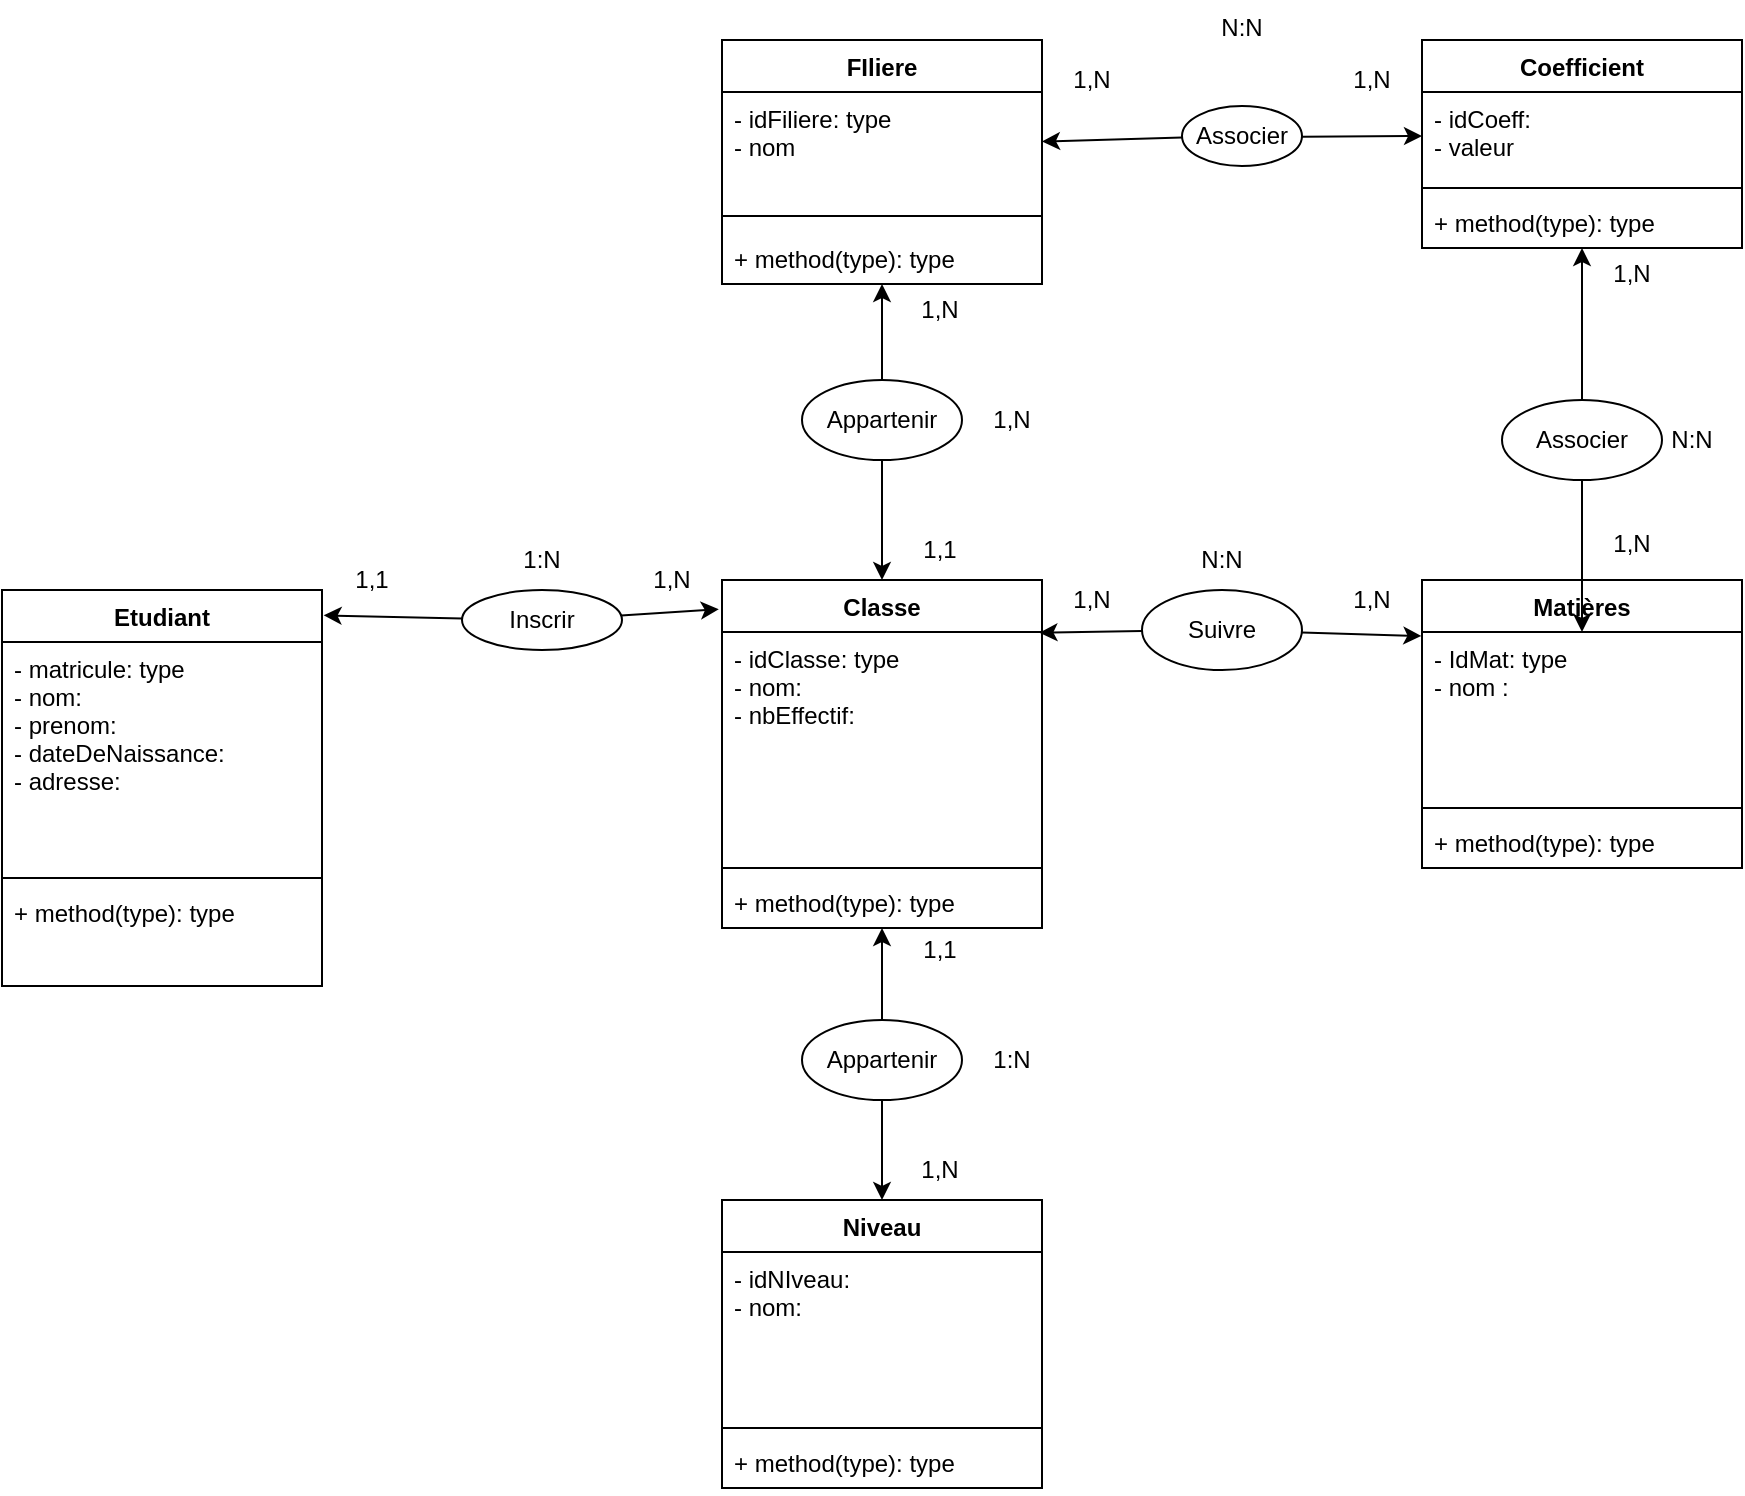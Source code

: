 <mxfile>
    <diagram id="NiiJ-Hc8hWRlbIZojZjN" name="MCD">
        <mxGraphModel dx="1135" dy="366" grid="1" gridSize="10" guides="1" tooltips="1" connect="1" arrows="1" fold="1" page="1" pageScale="1" pageWidth="1169" pageHeight="827" math="0" shadow="0">
            <root>
                <mxCell id="0"/>
                <mxCell id="1" parent="0"/>
                <mxCell id="2" value="" style="text;strokeColor=none;fillColor=none;align=left;verticalAlign=middle;spacingTop=-1;spacingLeft=4;spacingRight=4;rotatable=0;labelPosition=right;points=[];portConstraint=eastwest;" parent="1" vertex="1">
                    <mxGeometry x="580" y="470" width="20" height="14" as="geometry"/>
                </mxCell>
                <mxCell id="3" value="Etudiant" style="swimlane;fontStyle=1;align=center;verticalAlign=top;childLayout=stackLayout;horizontal=1;startSize=26;horizontalStack=0;resizeParent=1;resizeParentMax=0;resizeLast=0;collapsible=1;marginBottom=0;" parent="1" vertex="1">
                    <mxGeometry x="130" y="325" width="160" height="198" as="geometry">
                        <mxRectangle x="500" y="260" width="100" height="30" as="alternateBounds"/>
                    </mxGeometry>
                </mxCell>
                <mxCell id="4" value="- matricule: type&#10;- nom:&#10;- prenom:&#10;- dateDeNaissance:&#10;- adresse:" style="text;strokeColor=none;fillColor=none;align=left;verticalAlign=top;spacingLeft=4;spacingRight=4;overflow=hidden;rotatable=0;points=[[0,0.5],[1,0.5]];portConstraint=eastwest;" parent="3" vertex="1">
                    <mxGeometry y="26" width="160" height="114" as="geometry"/>
                </mxCell>
                <mxCell id="5" value="" style="line;strokeWidth=1;fillColor=none;align=left;verticalAlign=middle;spacingTop=-1;spacingLeft=3;spacingRight=3;rotatable=0;labelPosition=right;points=[];portConstraint=eastwest;strokeColor=inherit;" parent="3" vertex="1">
                    <mxGeometry y="140" width="160" height="8" as="geometry"/>
                </mxCell>
                <mxCell id="6" value="+ method(type): type" style="text;strokeColor=none;fillColor=none;align=left;verticalAlign=top;spacingLeft=4;spacingRight=4;overflow=hidden;rotatable=0;points=[[0,0.5],[1,0.5]];portConstraint=eastwest;" parent="3" vertex="1">
                    <mxGeometry y="148" width="160" height="50" as="geometry"/>
                </mxCell>
                <mxCell id="7" value="Classe" style="swimlane;fontStyle=1;align=center;verticalAlign=top;childLayout=stackLayout;horizontal=1;startSize=26;horizontalStack=0;resizeParent=1;resizeParentMax=0;resizeLast=0;collapsible=1;marginBottom=0;" parent="1" vertex="1">
                    <mxGeometry x="490" y="320" width="160" height="174" as="geometry"/>
                </mxCell>
                <mxCell id="8" value="- idClasse: type&#10;- nom:&#10;- nbEffectif:&#10;" style="text;strokeColor=none;fillColor=none;align=left;verticalAlign=top;spacingLeft=4;spacingRight=4;overflow=hidden;rotatable=0;points=[[0,0.5],[1,0.5]];portConstraint=eastwest;" parent="7" vertex="1">
                    <mxGeometry y="26" width="160" height="114" as="geometry"/>
                </mxCell>
                <mxCell id="9" value="" style="line;strokeWidth=1;fillColor=none;align=left;verticalAlign=middle;spacingTop=-1;spacingLeft=3;spacingRight=3;rotatable=0;labelPosition=right;points=[];portConstraint=eastwest;strokeColor=inherit;" parent="7" vertex="1">
                    <mxGeometry y="140" width="160" height="8" as="geometry"/>
                </mxCell>
                <mxCell id="10" value="+ method(type): type" style="text;strokeColor=none;fillColor=none;align=left;verticalAlign=top;spacingLeft=4;spacingRight=4;overflow=hidden;rotatable=0;points=[[0,0.5],[1,0.5]];portConstraint=eastwest;" parent="7" vertex="1">
                    <mxGeometry y="148" width="160" height="26" as="geometry"/>
                </mxCell>
                <mxCell id="11" value="Matières" style="swimlane;fontStyle=1;align=center;verticalAlign=top;childLayout=stackLayout;horizontal=1;startSize=26;horizontalStack=0;resizeParent=1;resizeParentMax=0;resizeLast=0;collapsible=1;marginBottom=0;" parent="1" vertex="1">
                    <mxGeometry x="840" y="320" width="160" height="144" as="geometry"/>
                </mxCell>
                <mxCell id="12" value="- IdMat: type&#10;- nom :&#10;" style="text;strokeColor=none;fillColor=none;align=left;verticalAlign=top;spacingLeft=4;spacingRight=4;overflow=hidden;rotatable=0;points=[[0,0.5],[1,0.5]];portConstraint=eastwest;" parent="11" vertex="1">
                    <mxGeometry y="26" width="160" height="84" as="geometry"/>
                </mxCell>
                <mxCell id="13" value="" style="line;strokeWidth=1;fillColor=none;align=left;verticalAlign=middle;spacingTop=-1;spacingLeft=3;spacingRight=3;rotatable=0;labelPosition=right;points=[];portConstraint=eastwest;strokeColor=inherit;" parent="11" vertex="1">
                    <mxGeometry y="110" width="160" height="8" as="geometry"/>
                </mxCell>
                <mxCell id="14" value="+ method(type): type" style="text;strokeColor=none;fillColor=none;align=left;verticalAlign=top;spacingLeft=4;spacingRight=4;overflow=hidden;rotatable=0;points=[[0,0.5],[1,0.5]];portConstraint=eastwest;" parent="11" vertex="1">
                    <mxGeometry y="118" width="160" height="26" as="geometry"/>
                </mxCell>
                <mxCell id="16" value="" style="edgeStyle=none;html=1;entryX=-0.01;entryY=0.084;entryDx=0;entryDy=0;entryPerimeter=0;" parent="1" source="15" target="7" edge="1">
                    <mxGeometry relative="1" as="geometry"/>
                </mxCell>
                <mxCell id="17" value="" style="edgeStyle=none;html=1;entryX=1.005;entryY=0.064;entryDx=0;entryDy=0;entryPerimeter=0;" parent="1" source="15" target="3" edge="1">
                    <mxGeometry relative="1" as="geometry"/>
                </mxCell>
                <mxCell id="15" value="Inscrir" style="ellipse;whiteSpace=wrap;html=1;" parent="1" vertex="1">
                    <mxGeometry x="360" y="325" width="80" height="30" as="geometry"/>
                </mxCell>
                <mxCell id="19" value="" style="edgeStyle=none;html=1;entryX=-0.002;entryY=0.024;entryDx=0;entryDy=0;entryPerimeter=0;" parent="1" source="18" target="12" edge="1">
                    <mxGeometry relative="1" as="geometry"/>
                </mxCell>
                <mxCell id="20" value="" style="edgeStyle=none;html=1;entryX=0.992;entryY=0.003;entryDx=0;entryDy=0;entryPerimeter=0;" parent="1" source="18" target="8" edge="1">
                    <mxGeometry relative="1" as="geometry"/>
                </mxCell>
                <mxCell id="18" value="Suivre" style="ellipse;whiteSpace=wrap;html=1;" parent="1" vertex="1">
                    <mxGeometry x="700" y="325" width="80" height="40" as="geometry"/>
                </mxCell>
                <mxCell id="26" value="FIliere" style="swimlane;fontStyle=1;align=center;verticalAlign=top;childLayout=stackLayout;horizontal=1;startSize=26;horizontalStack=0;resizeParent=1;resizeParentMax=0;resizeLast=0;collapsible=1;marginBottom=0;" parent="1" vertex="1">
                    <mxGeometry x="490" y="50" width="160" height="122" as="geometry"/>
                </mxCell>
                <mxCell id="27" value="- idFiliere: type&#10;- nom" style="text;strokeColor=none;fillColor=none;align=left;verticalAlign=top;spacingLeft=4;spacingRight=4;overflow=hidden;rotatable=0;points=[[0,0.5],[1,0.5]];portConstraint=eastwest;" parent="26" vertex="1">
                    <mxGeometry y="26" width="160" height="54" as="geometry"/>
                </mxCell>
                <mxCell id="28" value="" style="line;strokeWidth=1;fillColor=none;align=left;verticalAlign=middle;spacingTop=-1;spacingLeft=3;spacingRight=3;rotatable=0;labelPosition=right;points=[];portConstraint=eastwest;strokeColor=inherit;" parent="26" vertex="1">
                    <mxGeometry y="80" width="160" height="16" as="geometry"/>
                </mxCell>
                <mxCell id="29" value="+ method(type): type" style="text;strokeColor=none;fillColor=none;align=left;verticalAlign=top;spacingLeft=4;spacingRight=4;overflow=hidden;rotatable=0;points=[[0,0.5],[1,0.5]];portConstraint=eastwest;" parent="26" vertex="1">
                    <mxGeometry y="96" width="160" height="26" as="geometry"/>
                </mxCell>
                <mxCell id="31" value="" style="edgeStyle=none;html=1;" parent="1" source="30" target="29" edge="1">
                    <mxGeometry relative="1" as="geometry"/>
                </mxCell>
                <mxCell id="32" value="" style="edgeStyle=none;html=1;" parent="1" source="30" edge="1">
                    <mxGeometry relative="1" as="geometry">
                        <mxPoint x="570" y="320" as="targetPoint"/>
                    </mxGeometry>
                </mxCell>
                <mxCell id="30" value="Appartenir" style="ellipse;whiteSpace=wrap;html=1;" parent="1" vertex="1">
                    <mxGeometry x="530" y="220" width="80" height="40" as="geometry"/>
                </mxCell>
                <mxCell id="33" value="Niveau" style="swimlane;fontStyle=1;align=center;verticalAlign=top;childLayout=stackLayout;horizontal=1;startSize=26;horizontalStack=0;resizeParent=1;resizeParentMax=0;resizeLast=0;collapsible=1;marginBottom=0;" parent="1" vertex="1">
                    <mxGeometry x="490" y="630" width="160" height="144" as="geometry"/>
                </mxCell>
                <mxCell id="34" value="- idNIveau:&#10;- nom:" style="text;strokeColor=none;fillColor=none;align=left;verticalAlign=top;spacingLeft=4;spacingRight=4;overflow=hidden;rotatable=0;points=[[0,0.5],[1,0.5]];portConstraint=eastwest;" parent="33" vertex="1">
                    <mxGeometry y="26" width="160" height="84" as="geometry"/>
                </mxCell>
                <mxCell id="35" value="" style="line;strokeWidth=1;fillColor=none;align=left;verticalAlign=middle;spacingTop=-1;spacingLeft=3;spacingRight=3;rotatable=0;labelPosition=right;points=[];portConstraint=eastwest;strokeColor=inherit;" parent="33" vertex="1">
                    <mxGeometry y="110" width="160" height="8" as="geometry"/>
                </mxCell>
                <mxCell id="36" value="+ method(type): type" style="text;strokeColor=none;fillColor=none;align=left;verticalAlign=top;spacingLeft=4;spacingRight=4;overflow=hidden;rotatable=0;points=[[0,0.5],[1,0.5]];portConstraint=eastwest;" parent="33" vertex="1">
                    <mxGeometry y="118" width="160" height="26" as="geometry"/>
                </mxCell>
                <mxCell id="38" value="" style="edgeStyle=none;html=1;" parent="1" source="37" target="10" edge="1">
                    <mxGeometry relative="1" as="geometry"/>
                </mxCell>
                <mxCell id="39" value="" style="edgeStyle=none;html=1;" parent="1" source="37" edge="1">
                    <mxGeometry relative="1" as="geometry">
                        <mxPoint x="570" y="630" as="targetPoint"/>
                    </mxGeometry>
                </mxCell>
                <mxCell id="37" value="Appartenir" style="ellipse;whiteSpace=wrap;html=1;" parent="1" vertex="1">
                    <mxGeometry x="530" y="540" width="80" height="40" as="geometry"/>
                </mxCell>
                <mxCell id="44" value="1,1" style="text;strokeColor=none;align=center;fillColor=none;html=1;verticalAlign=middle;whiteSpace=wrap;rounded=0;" parent="1" vertex="1">
                    <mxGeometry x="300" y="315" width="30" height="10" as="geometry"/>
                </mxCell>
                <mxCell id="45" value="1,N" style="text;strokeColor=none;align=center;fillColor=none;html=1;verticalAlign=middle;whiteSpace=wrap;rounded=0;" parent="1" vertex="1">
                    <mxGeometry x="450" y="315" width="30" height="10" as="geometry"/>
                </mxCell>
                <mxCell id="46" value="1,N" style="text;strokeColor=none;align=center;fillColor=none;html=1;verticalAlign=middle;whiteSpace=wrap;rounded=0;" parent="1" vertex="1">
                    <mxGeometry x="660" y="325" width="30" height="10" as="geometry"/>
                </mxCell>
                <mxCell id="47" value="1,N" style="text;strokeColor=none;align=center;fillColor=none;html=1;verticalAlign=middle;whiteSpace=wrap;rounded=0;" parent="1" vertex="1">
                    <mxGeometry x="800" y="325" width="30" height="10" as="geometry"/>
                </mxCell>
                <mxCell id="48" value="1,1" style="text;strokeColor=none;align=center;fillColor=none;html=1;verticalAlign=middle;whiteSpace=wrap;rounded=0;" parent="1" vertex="1">
                    <mxGeometry x="584" y="500" width="30" height="10" as="geometry"/>
                </mxCell>
                <mxCell id="49" value="1,N" style="text;strokeColor=none;align=center;fillColor=none;html=1;verticalAlign=middle;whiteSpace=wrap;rounded=0;" parent="1" vertex="1">
                    <mxGeometry x="584" y="610" width="30" height="10" as="geometry"/>
                </mxCell>
                <mxCell id="50" value="1,1" style="text;strokeColor=none;align=center;fillColor=none;html=1;verticalAlign=middle;whiteSpace=wrap;rounded=0;" parent="1" vertex="1">
                    <mxGeometry x="584" y="300" width="30" height="10" as="geometry"/>
                </mxCell>
                <mxCell id="51" value="1,N" style="text;strokeColor=none;align=center;fillColor=none;html=1;verticalAlign=middle;whiteSpace=wrap;rounded=0;" parent="1" vertex="1">
                    <mxGeometry x="584" y="180" width="30" height="10" as="geometry"/>
                </mxCell>
                <mxCell id="52" value="1:N" style="text;strokeColor=none;align=center;fillColor=none;html=1;verticalAlign=middle;whiteSpace=wrap;rounded=0;" parent="1" vertex="1">
                    <mxGeometry x="385" y="305" width="30" height="10" as="geometry"/>
                </mxCell>
                <mxCell id="53" value="1,N" style="text;strokeColor=none;align=center;fillColor=none;html=1;verticalAlign=middle;whiteSpace=wrap;rounded=0;" parent="1" vertex="1">
                    <mxGeometry x="620" y="235" width="30" height="10" as="geometry"/>
                </mxCell>
                <mxCell id="54" value="N:N" style="text;strokeColor=none;align=center;fillColor=none;html=1;verticalAlign=middle;whiteSpace=wrap;rounded=0;" parent="1" vertex="1">
                    <mxGeometry x="725" y="305" width="30" height="10" as="geometry"/>
                </mxCell>
                <mxCell id="55" value="1:N" style="text;strokeColor=none;align=center;fillColor=none;html=1;verticalAlign=middle;whiteSpace=wrap;rounded=0;" parent="1" vertex="1">
                    <mxGeometry x="620" y="555" width="30" height="10" as="geometry"/>
                </mxCell>
                <mxCell id="56" value="Coefficient" style="swimlane;fontStyle=1;align=center;verticalAlign=top;childLayout=stackLayout;horizontal=1;startSize=26;horizontalStack=0;resizeParent=1;resizeParentMax=0;resizeLast=0;collapsible=1;marginBottom=0;" parent="1" vertex="1">
                    <mxGeometry x="840" y="50" width="160" height="104" as="geometry"/>
                </mxCell>
                <mxCell id="57" value="- idCoeff:&#10;- valeur" style="text;strokeColor=none;fillColor=none;align=left;verticalAlign=top;spacingLeft=4;spacingRight=4;overflow=hidden;rotatable=0;points=[[0,0.5],[1,0.5]];portConstraint=eastwest;" parent="56" vertex="1">
                    <mxGeometry y="26" width="160" height="44" as="geometry"/>
                </mxCell>
                <mxCell id="58" value="" style="line;strokeWidth=1;fillColor=none;align=left;verticalAlign=middle;spacingTop=-1;spacingLeft=3;spacingRight=3;rotatable=0;labelPosition=right;points=[];portConstraint=eastwest;strokeColor=inherit;" parent="56" vertex="1">
                    <mxGeometry y="70" width="160" height="8" as="geometry"/>
                </mxCell>
                <mxCell id="59" value="+ method(type): type" style="text;strokeColor=none;fillColor=none;align=left;verticalAlign=top;spacingLeft=4;spacingRight=4;overflow=hidden;rotatable=0;points=[[0,0.5],[1,0.5]];portConstraint=eastwest;" parent="56" vertex="1">
                    <mxGeometry y="78" width="160" height="26" as="geometry"/>
                </mxCell>
                <mxCell id="61" value="" style="edgeStyle=none;html=1;" parent="1" source="60" target="59" edge="1">
                    <mxGeometry relative="1" as="geometry"/>
                </mxCell>
                <mxCell id="62" value="" style="edgeStyle=none;html=1;" parent="1" source="60" target="12" edge="1">
                    <mxGeometry relative="1" as="geometry"/>
                </mxCell>
                <mxCell id="60" value="Associer" style="ellipse;whiteSpace=wrap;html=1;" parent="1" vertex="1">
                    <mxGeometry x="880" y="230" width="80" height="40" as="geometry"/>
                </mxCell>
                <mxCell id="63" value="1,N" style="text;strokeColor=none;align=center;fillColor=none;html=1;verticalAlign=middle;whiteSpace=wrap;rounded=0;" parent="1" vertex="1">
                    <mxGeometry x="930" y="288.75" width="30" height="26.25" as="geometry"/>
                </mxCell>
                <mxCell id="64" value="1,N" style="text;strokeColor=none;align=center;fillColor=none;html=1;verticalAlign=middle;whiteSpace=wrap;rounded=0;" parent="1" vertex="1">
                    <mxGeometry x="930" y="153.75" width="30" height="26.25" as="geometry"/>
                </mxCell>
                <mxCell id="65" value="N:N" style="text;strokeColor=none;align=center;fillColor=none;html=1;verticalAlign=middle;whiteSpace=wrap;rounded=0;" parent="1" vertex="1">
                    <mxGeometry x="960" y="236.88" width="30" height="26.25" as="geometry"/>
                </mxCell>
                <mxCell id="67" value="" style="edgeStyle=none;html=1;" parent="1" source="66" target="57" edge="1">
                    <mxGeometry relative="1" as="geometry"/>
                </mxCell>
                <mxCell id="68" value="" style="edgeStyle=none;html=1;" parent="1" source="66" target="27" edge="1">
                    <mxGeometry relative="1" as="geometry"/>
                </mxCell>
                <mxCell id="66" value="Associer" style="ellipse;whiteSpace=wrap;html=1;" parent="1" vertex="1">
                    <mxGeometry x="720" y="83" width="60" height="30" as="geometry"/>
                </mxCell>
                <mxCell id="69" value="1,N" style="text;strokeColor=none;align=center;fillColor=none;html=1;verticalAlign=middle;whiteSpace=wrap;rounded=0;" parent="1" vertex="1">
                    <mxGeometry x="660" y="56.75" width="30" height="26.25" as="geometry"/>
                </mxCell>
                <mxCell id="70" value="1,N" style="text;strokeColor=none;align=center;fillColor=none;html=1;verticalAlign=middle;whiteSpace=wrap;rounded=0;" parent="1" vertex="1">
                    <mxGeometry x="800" y="56.75" width="30" height="26.25" as="geometry"/>
                </mxCell>
                <mxCell id="71" value="N:N" style="text;strokeColor=none;align=center;fillColor=none;html=1;verticalAlign=middle;whiteSpace=wrap;rounded=0;" parent="1" vertex="1">
                    <mxGeometry x="735" y="30.5" width="30" height="26.25" as="geometry"/>
                </mxCell>
            </root>
        </mxGraphModel>
    </diagram>
    <diagram id="JtkX7e44OeQmSjrrfCTg" name="MLD">
        <mxGraphModel dx="1513" dy="488" grid="1" gridSize="10" guides="1" tooltips="1" connect="1" arrows="1" fold="1" page="1" pageScale="1" pageWidth="1169" pageHeight="827" math="0" shadow="0">
            <root>
                <mxCell id="0"/>
                <mxCell id="1" parent="0"/>
                <mxCell id="ZLi1St8xvzjrA9y3Jirt-5" value="Etudiant" style="swimlane;fontStyle=1;align=center;verticalAlign=top;childLayout=stackLayout;horizontal=1;startSize=26;horizontalStack=0;resizeParent=1;resizeParentMax=0;resizeLast=0;collapsible=1;marginBottom=0;" parent="1" vertex="1">
                    <mxGeometry x="140" y="256" width="160" height="144" as="geometry"/>
                </mxCell>
                <mxCell id="ZLi1St8xvzjrA9y3Jirt-6" value="- idEtudiant : number&#10;- nom : string&#10;- prenom : string&#10;- dateNaissance: date&#10;# idClasse : number" style="text;strokeColor=none;fillColor=none;align=left;verticalAlign=top;spacingLeft=4;spacingRight=4;overflow=hidden;rotatable=0;points=[[0,0.5],[1,0.5]];portConstraint=eastwest;" parent="ZLi1St8xvzjrA9y3Jirt-5" vertex="1">
                    <mxGeometry y="26" width="160" height="84" as="geometry"/>
                </mxCell>
                <mxCell id="ZLi1St8xvzjrA9y3Jirt-7" value="" style="line;strokeWidth=1;fillColor=none;align=left;verticalAlign=middle;spacingTop=-1;spacingLeft=3;spacingRight=3;rotatable=0;labelPosition=right;points=[];portConstraint=eastwest;strokeColor=inherit;" parent="ZLi1St8xvzjrA9y3Jirt-5" vertex="1">
                    <mxGeometry y="110" width="160" height="8" as="geometry"/>
                </mxCell>
                <mxCell id="ZLi1St8xvzjrA9y3Jirt-8" value="+ method(type): type" style="text;strokeColor=none;fillColor=none;align=left;verticalAlign=top;spacingLeft=4;spacingRight=4;overflow=hidden;rotatable=0;points=[[0,0.5],[1,0.5]];portConstraint=eastwest;" parent="ZLi1St8xvzjrA9y3Jirt-5" vertex="1">
                    <mxGeometry y="118" width="160" height="26" as="geometry"/>
                </mxCell>
                <mxCell id="HXf-LGhOp4fN9WRjP32n-5" value="" style="edgeStyle=orthogonalEdgeStyle;html=1;entryX=0.998;entryY=0.85;entryDx=0;entryDy=0;entryPerimeter=0;exitX=-0.001;exitY=0.194;exitDx=0;exitDy=0;exitPerimeter=0;" parent="1" source="ZLi1St8xvzjrA9y3Jirt-10" target="ZLi1St8xvzjrA9y3Jirt-6" edge="1">
                    <mxGeometry relative="1" as="geometry"/>
                </mxCell>
                <mxCell id="ZLi1St8xvzjrA9y3Jirt-9" value="Classe" style="swimlane;fontStyle=1;align=center;verticalAlign=top;childLayout=stackLayout;horizontal=1;startSize=26;horizontalStack=0;resizeParent=1;resizeParentMax=0;resizeLast=0;collapsible=1;marginBottom=0;" parent="1" vertex="1">
                    <mxGeometry x="360" y="256" width="160" height="134" as="geometry"/>
                </mxCell>
                <mxCell id="ZLi1St8xvzjrA9y3Jirt-10" value="- idClasse: number&#10;- libelle : string&#10;# idFilliere : number&#10;# idNiveau : number" style="text;strokeColor=none;fillColor=none;align=left;verticalAlign=top;spacingLeft=4;spacingRight=4;overflow=hidden;rotatable=0;points=[[0,0.5],[1,0.5]];portConstraint=eastwest;" parent="ZLi1St8xvzjrA9y3Jirt-9" vertex="1">
                    <mxGeometry y="26" width="160" height="74" as="geometry"/>
                </mxCell>
                <mxCell id="ZLi1St8xvzjrA9y3Jirt-11" value="" style="line;strokeWidth=1;fillColor=none;align=left;verticalAlign=middle;spacingTop=-1;spacingLeft=3;spacingRight=3;rotatable=0;labelPosition=right;points=[];portConstraint=eastwest;strokeColor=inherit;" parent="ZLi1St8xvzjrA9y3Jirt-9" vertex="1">
                    <mxGeometry y="100" width="160" height="8" as="geometry"/>
                </mxCell>
                <mxCell id="ZLi1St8xvzjrA9y3Jirt-12" value="+ method(type): type" style="text;strokeColor=none;fillColor=none;align=left;verticalAlign=top;spacingLeft=4;spacingRight=4;overflow=hidden;rotatable=0;points=[[0,0.5],[1,0.5]];portConstraint=eastwest;" parent="ZLi1St8xvzjrA9y3Jirt-9" vertex="1">
                    <mxGeometry y="108" width="160" height="26" as="geometry"/>
                </mxCell>
                <mxCell id="ZLi1St8xvzjrA9y3Jirt-13" value="Matiere" style="swimlane;fontStyle=1;align=center;verticalAlign=top;childLayout=stackLayout;horizontal=1;startSize=26;horizontalStack=0;resizeParent=1;resizeParentMax=0;resizeLast=0;collapsible=1;marginBottom=0;" parent="1" vertex="1">
                    <mxGeometry x="620" y="466" width="160" height="114" as="geometry"/>
                </mxCell>
                <mxCell id="ZLi1St8xvzjrA9y3Jirt-14" value="- IdMatiere: number&#10;- libelle: string" style="text;strokeColor=none;fillColor=none;align=left;verticalAlign=top;spacingLeft=4;spacingRight=4;overflow=hidden;rotatable=0;points=[[0,0.5],[1,0.5]];portConstraint=eastwest;" parent="ZLi1St8xvzjrA9y3Jirt-13" vertex="1">
                    <mxGeometry y="26" width="160" height="54" as="geometry"/>
                </mxCell>
                <mxCell id="ZLi1St8xvzjrA9y3Jirt-15" value="" style="line;strokeWidth=1;fillColor=none;align=left;verticalAlign=middle;spacingTop=-1;spacingLeft=3;spacingRight=3;rotatable=0;labelPosition=right;points=[];portConstraint=eastwest;strokeColor=inherit;" parent="ZLi1St8xvzjrA9y3Jirt-13" vertex="1">
                    <mxGeometry y="80" width="160" height="8" as="geometry"/>
                </mxCell>
                <mxCell id="ZLi1St8xvzjrA9y3Jirt-16" value="+ method(type): type" style="text;strokeColor=none;fillColor=none;align=left;verticalAlign=top;spacingLeft=4;spacingRight=4;overflow=hidden;rotatable=0;points=[[0,0.5],[1,0.5]];portConstraint=eastwest;" parent="ZLi1St8xvzjrA9y3Jirt-13" vertex="1">
                    <mxGeometry y="88" width="160" height="26" as="geometry"/>
                </mxCell>
                <mxCell id="A26IssvOOsr_JzC-z8qa-1" value="Filliere" style="swimlane;fontStyle=1;align=center;verticalAlign=top;childLayout=stackLayout;horizontal=1;startSize=26;horizontalStack=0;resizeParent=1;resizeParentMax=0;resizeLast=0;collapsible=1;marginBottom=0;" parent="1" vertex="1">
                    <mxGeometry x="610" y="170" width="160" height="104" as="geometry"/>
                </mxCell>
                <mxCell id="A26IssvOOsr_JzC-z8qa-2" value="- idFilliere: number&#10;- nom : string" style="text;strokeColor=none;fillColor=none;align=left;verticalAlign=top;spacingLeft=4;spacingRight=4;overflow=hidden;rotatable=0;points=[[0,0.5],[1,0.5]];portConstraint=eastwest;" parent="A26IssvOOsr_JzC-z8qa-1" vertex="1">
                    <mxGeometry y="26" width="160" height="44" as="geometry"/>
                </mxCell>
                <mxCell id="A26IssvOOsr_JzC-z8qa-3" value="" style="line;strokeWidth=1;fillColor=none;align=left;verticalAlign=middle;spacingTop=-1;spacingLeft=3;spacingRight=3;rotatable=0;labelPosition=right;points=[];portConstraint=eastwest;strokeColor=inherit;" parent="A26IssvOOsr_JzC-z8qa-1" vertex="1">
                    <mxGeometry y="70" width="160" height="8" as="geometry"/>
                </mxCell>
                <mxCell id="A26IssvOOsr_JzC-z8qa-4" value="+ method(type): type" style="text;strokeColor=none;fillColor=none;align=left;verticalAlign=top;spacingLeft=4;spacingRight=4;overflow=hidden;rotatable=0;points=[[0,0.5],[1,0.5]];portConstraint=eastwest;" parent="A26IssvOOsr_JzC-z8qa-1" vertex="1">
                    <mxGeometry y="78" width="160" height="26" as="geometry"/>
                </mxCell>
                <mxCell id="0wBpKQKOcZ6xTTgCdXAr-1" value="Niveau" style="swimlane;fontStyle=1;align=center;verticalAlign=top;childLayout=stackLayout;horizontal=1;startSize=26;horizontalStack=0;resizeParent=1;resizeParentMax=0;resizeLast=0;collapsible=1;marginBottom=0;" parent="1" vertex="1">
                    <mxGeometry x="610" y="326" width="160" height="86" as="geometry">
                        <mxRectangle x="530" y="190" width="80" height="30" as="alternateBounds"/>
                    </mxGeometry>
                </mxCell>
                <mxCell id="0wBpKQKOcZ6xTTgCdXAr-2" value="- idNiveau : number" style="text;strokeColor=none;fillColor=none;align=left;verticalAlign=top;spacingLeft=4;spacingRight=4;overflow=hidden;rotatable=0;points=[[0,0.5],[1,0.5]];portConstraint=eastwest;" parent="0wBpKQKOcZ6xTTgCdXAr-1" vertex="1">
                    <mxGeometry y="26" width="160" height="26" as="geometry"/>
                </mxCell>
                <mxCell id="0wBpKQKOcZ6xTTgCdXAr-3" value="" style="line;strokeWidth=1;fillColor=none;align=left;verticalAlign=middle;spacingTop=-1;spacingLeft=3;spacingRight=3;rotatable=0;labelPosition=right;points=[];portConstraint=eastwest;strokeColor=inherit;" parent="0wBpKQKOcZ6xTTgCdXAr-1" vertex="1">
                    <mxGeometry y="52" width="160" height="8" as="geometry"/>
                </mxCell>
                <mxCell id="0wBpKQKOcZ6xTTgCdXAr-4" value="+ method(type): type" style="text;strokeColor=none;fillColor=none;align=left;verticalAlign=top;spacingLeft=4;spacingRight=4;overflow=hidden;rotatable=0;points=[[0,0.5],[1,0.5]];portConstraint=eastwest;" parent="0wBpKQKOcZ6xTTgCdXAr-1" vertex="1">
                    <mxGeometry y="60" width="160" height="26" as="geometry"/>
                </mxCell>
                <mxCell id="HXf-LGhOp4fN9WRjP32n-1" value="Coeff" style="swimlane;fontStyle=1;align=center;verticalAlign=top;childLayout=stackLayout;horizontal=1;startSize=26;horizontalStack=0;resizeParent=1;resizeParentMax=0;resizeLast=0;collapsible=1;marginBottom=0;" parent="1" vertex="1">
                    <mxGeometry x="840" y="176" width="160" height="124" as="geometry"/>
                </mxCell>
                <mxCell id="HXf-LGhOp4fN9WRjP32n-2" value="- idCoeff: number&#10;- valeur : number" style="text;strokeColor=none;fillColor=none;align=left;verticalAlign=top;spacingLeft=4;spacingRight=4;overflow=hidden;rotatable=0;points=[[0,0.5],[1,0.5]];portConstraint=eastwest;" parent="HXf-LGhOp4fN9WRjP32n-1" vertex="1">
                    <mxGeometry y="26" width="160" height="64" as="geometry"/>
                </mxCell>
                <mxCell id="HXf-LGhOp4fN9WRjP32n-3" value="" style="line;strokeWidth=1;fillColor=none;align=left;verticalAlign=middle;spacingTop=-1;spacingLeft=3;spacingRight=3;rotatable=0;labelPosition=right;points=[];portConstraint=eastwest;strokeColor=inherit;" parent="HXf-LGhOp4fN9WRjP32n-1" vertex="1">
                    <mxGeometry y="90" width="160" height="8" as="geometry"/>
                </mxCell>
                <mxCell id="HXf-LGhOp4fN9WRjP32n-4" value="+ method(type): type" style="text;strokeColor=none;fillColor=none;align=left;verticalAlign=top;spacingLeft=4;spacingRight=4;overflow=hidden;rotatable=0;points=[[0,0.5],[1,0.5]];portConstraint=eastwest;" parent="HXf-LGhOp4fN9WRjP32n-1" vertex="1">
                    <mxGeometry y="98" width="160" height="26" as="geometry"/>
                </mxCell>
                <mxCell id="PmeyXbSHa0eZ11RBURTw-1" value="" style="edgeStyle=orthogonalEdgeStyle;html=1;entryX=1;entryY=0.5;entryDx=0;entryDy=0;" parent="1" target="ZLi1St8xvzjrA9y3Jirt-10" edge="1">
                    <mxGeometry relative="1" as="geometry">
                        <mxPoint x="610" y="216" as="sourcePoint"/>
                        <Array as="points">
                            <mxPoint x="560" y="216"/>
                            <mxPoint x="560" y="319"/>
                        </Array>
                    </mxGeometry>
                </mxCell>
                <mxCell id="PmeyXbSHa0eZ11RBURTw-2" value="" style="edgeStyle=orthogonalEdgeStyle;html=1;entryX=1.018;entryY=0.758;entryDx=0;entryDy=0;entryPerimeter=0;" parent="1" source="0wBpKQKOcZ6xTTgCdXAr-2" target="ZLi1St8xvzjrA9y3Jirt-10" edge="1">
                    <mxGeometry relative="1" as="geometry"/>
                </mxCell>
                <mxCell id="RiMavX6vDxaa2PQ7-Jo8-1" value="Classe_Matiere" style="swimlane;fontStyle=1;align=center;verticalAlign=top;childLayout=stackLayout;horizontal=1;startSize=26;horizontalStack=0;resizeParent=1;resizeParentMax=0;resizeLast=0;collapsible=1;marginBottom=0;" parent="1" vertex="1">
                    <mxGeometry x="360" y="466" width="160" height="124" as="geometry"/>
                </mxCell>
                <mxCell id="RiMavX6vDxaa2PQ7-Jo8-2" value="- idClasseMatiere: number&#10;# idMatiere : number&#10;# idClasse : number" style="text;strokeColor=none;fillColor=none;align=left;verticalAlign=top;spacingLeft=4;spacingRight=4;overflow=hidden;rotatable=0;points=[[0,0.5],[1,0.5]];portConstraint=eastwest;" parent="RiMavX6vDxaa2PQ7-Jo8-1" vertex="1">
                    <mxGeometry y="26" width="160" height="64" as="geometry"/>
                </mxCell>
                <mxCell id="RiMavX6vDxaa2PQ7-Jo8-3" value="" style="line;strokeWidth=1;fillColor=none;align=left;verticalAlign=middle;spacingTop=-1;spacingLeft=3;spacingRight=3;rotatable=0;labelPosition=right;points=[];portConstraint=eastwest;strokeColor=inherit;" parent="RiMavX6vDxaa2PQ7-Jo8-1" vertex="1">
                    <mxGeometry y="90" width="160" height="8" as="geometry"/>
                </mxCell>
                <mxCell id="RiMavX6vDxaa2PQ7-Jo8-4" value="+ method(type): type" style="text;strokeColor=none;fillColor=none;align=left;verticalAlign=top;spacingLeft=4;spacingRight=4;overflow=hidden;rotatable=0;points=[[0,0.5],[1,0.5]];portConstraint=eastwest;" parent="RiMavX6vDxaa2PQ7-Jo8-1" vertex="1">
                    <mxGeometry y="98" width="160" height="26" as="geometry"/>
                </mxCell>
                <mxCell id="RiMavX6vDxaa2PQ7-Jo8-9" value="" style="edgeStyle=orthogonalEdgeStyle;html=1;entryX=0.003;entryY=0.641;entryDx=0;entryDy=0;entryPerimeter=0;exitX=-0.006;exitY=0.198;exitDx=0;exitDy=0;exitPerimeter=0;" parent="1" source="ZLi1St8xvzjrA9y3Jirt-10" target="RiMavX6vDxaa2PQ7-Jo8-2" edge="1">
                    <mxGeometry relative="1" as="geometry">
                        <mxPoint x="330" y="486" as="targetPoint"/>
                        <Array as="points">
                            <mxPoint x="340" y="297"/>
                            <mxPoint x="340" y="533"/>
                        </Array>
                    </mxGeometry>
                </mxCell>
                <mxCell id="RiMavX6vDxaa2PQ7-Jo8-10" value="" style="edgeStyle=orthogonalEdgeStyle;html=1;entryX=1;entryY=0.5;entryDx=0;entryDy=0;exitX=-0.008;exitY=0.284;exitDx=0;exitDy=0;exitPerimeter=0;" parent="1" source="ZLi1St8xvzjrA9y3Jirt-14" target="RiMavX6vDxaa2PQ7-Jo8-2" edge="1">
                    <mxGeometry relative="1" as="geometry"/>
                </mxCell>
                <mxCell id="RiMavX6vDxaa2PQ7-Jo8-11" value="Coeff_Matiere_Filliere" style="swimlane;fontStyle=1;align=center;verticalAlign=top;childLayout=stackLayout;horizontal=1;startSize=26;horizontalStack=0;resizeParent=1;resizeParentMax=0;resizeLast=0;collapsible=1;marginBottom=0;" parent="1" vertex="1">
                    <mxGeometry x="840" y="326" width="160" height="124" as="geometry"/>
                </mxCell>
                <mxCell id="RiMavX6vDxaa2PQ7-Jo8-12" value="- idCoefMatFill : number&#10;# idCoeff: number&#10;# idFilliere: number&#10;# idMatiere: number" style="text;strokeColor=none;fillColor=none;align=left;verticalAlign=top;spacingLeft=4;spacingRight=4;overflow=hidden;rotatable=0;points=[[0,0.5],[1,0.5]];portConstraint=eastwest;" parent="RiMavX6vDxaa2PQ7-Jo8-11" vertex="1">
                    <mxGeometry y="26" width="160" height="64" as="geometry"/>
                </mxCell>
                <mxCell id="RiMavX6vDxaa2PQ7-Jo8-13" value="" style="line;strokeWidth=1;fillColor=none;align=left;verticalAlign=middle;spacingTop=-1;spacingLeft=3;spacingRight=3;rotatable=0;labelPosition=right;points=[];portConstraint=eastwest;strokeColor=inherit;" parent="RiMavX6vDxaa2PQ7-Jo8-11" vertex="1">
                    <mxGeometry y="90" width="160" height="8" as="geometry"/>
                </mxCell>
                <mxCell id="RiMavX6vDxaa2PQ7-Jo8-14" value="+ method(type): type" style="text;strokeColor=none;fillColor=none;align=left;verticalAlign=top;spacingLeft=4;spacingRight=4;overflow=hidden;rotatable=0;points=[[0,0.5],[1,0.5]];portConstraint=eastwest;" parent="RiMavX6vDxaa2PQ7-Jo8-11" vertex="1">
                    <mxGeometry y="98" width="160" height="26" as="geometry"/>
                </mxCell>
                <mxCell id="RiMavX6vDxaa2PQ7-Jo8-24" value="" style="edgeStyle=orthogonalEdgeStyle;html=1;entryX=0.003;entryY=0.685;entryDx=0;entryDy=0;entryPerimeter=0;" parent="1" target="RiMavX6vDxaa2PQ7-Jo8-12" edge="1">
                    <mxGeometry relative="1" as="geometry">
                        <mxPoint x="610" y="216" as="sourcePoint"/>
                        <mxPoint x="810" y="396" as="targetPoint"/>
                        <Array as="points">
                            <mxPoint x="610" y="216"/>
                            <mxPoint x="590" y="216"/>
                            <mxPoint x="590" y="306"/>
                            <mxPoint x="800" y="306"/>
                            <mxPoint x="800" y="396"/>
                        </Array>
                    </mxGeometry>
                </mxCell>
                <mxCell id="RiMavX6vDxaa2PQ7-Jo8-25" value="" style="edgeStyle=orthogonalEdgeStyle;html=1;entryX=0.003;entryY=0.889;entryDx=0;entryDy=0;entryPerimeter=0;exitX=1;exitY=0.232;exitDx=0;exitDy=0;exitPerimeter=0;" parent="1" source="ZLi1St8xvzjrA9y3Jirt-14" target="RiMavX6vDxaa2PQ7-Jo8-12" edge="1">
                    <mxGeometry relative="1" as="geometry"/>
                </mxCell>
                <mxCell id="RiMavX6vDxaa2PQ7-Jo8-26" value="" style="edgeStyle=orthogonalEdgeStyle;html=1;entryX=0;entryY=0.447;entryDx=0;entryDy=0;entryPerimeter=0;" parent="1" source="HXf-LGhOp4fN9WRjP32n-2" target="RiMavX6vDxaa2PQ7-Jo8-12" edge="1">
                    <mxGeometry relative="1" as="geometry">
                        <Array as="points">
                            <mxPoint x="820" y="216"/>
                            <mxPoint x="820" y="381"/>
                        </Array>
                    </mxGeometry>
                </mxCell>
            </root>
        </mxGraphModel>
    </diagram>
</mxfile>